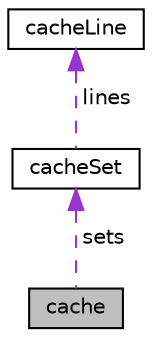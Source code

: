 digraph "cache"
{
  edge [fontname="Helvetica",fontsize="10",labelfontname="Helvetica",labelfontsize="10"];
  node [fontname="Helvetica",fontsize="10",shape=record];
  Node1 [label="cache",height=0.2,width=0.4,color="black", fillcolor="grey75", style="filled", fontcolor="black"];
  Node2 -> Node1 [dir="back",color="darkorchid3",fontsize="10",style="dashed",label=" sets" ,fontname="Helvetica"];
  Node2 [label="cacheSet",height=0.2,width=0.4,color="black", fillcolor="white", style="filled",URL="$structcacheSet.html"];
  Node3 -> Node2 [dir="back",color="darkorchid3",fontsize="10",style="dashed",label=" lines" ,fontname="Helvetica"];
  Node3 [label="cacheLine",height=0.2,width=0.4,color="black", fillcolor="white", style="filled",URL="$structcacheLine.html"];
}

